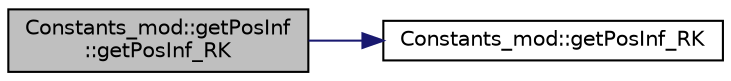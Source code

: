 digraph "Constants_mod::getPosInf::getPosInf_RK"
{
 // LATEX_PDF_SIZE
  edge [fontname="Helvetica",fontsize="10",labelfontname="Helvetica",labelfontsize="10"];
  node [fontname="Helvetica",fontsize="10",shape=record];
  rankdir="LR";
  Node1 [label="Constants_mod::getPosInf\l::getPosInf_RK",height=0.2,width=0.4,color="black", fillcolor="grey75", style="filled", fontcolor="black",tooltip=" "];
  Node1 -> Node2 [color="midnightblue",fontsize="10",style="solid",fontname="Helvetica"];
  Node2 [label="Constants_mod::getPosInf_RK",height=0.2,width=0.4,color="black", fillcolor="white", style="filled",URL="$namespaceConstants__mod.html#a7f43160a22b53cdfc6ee9ae1a66c2dcb",tooltip=" "];
}
